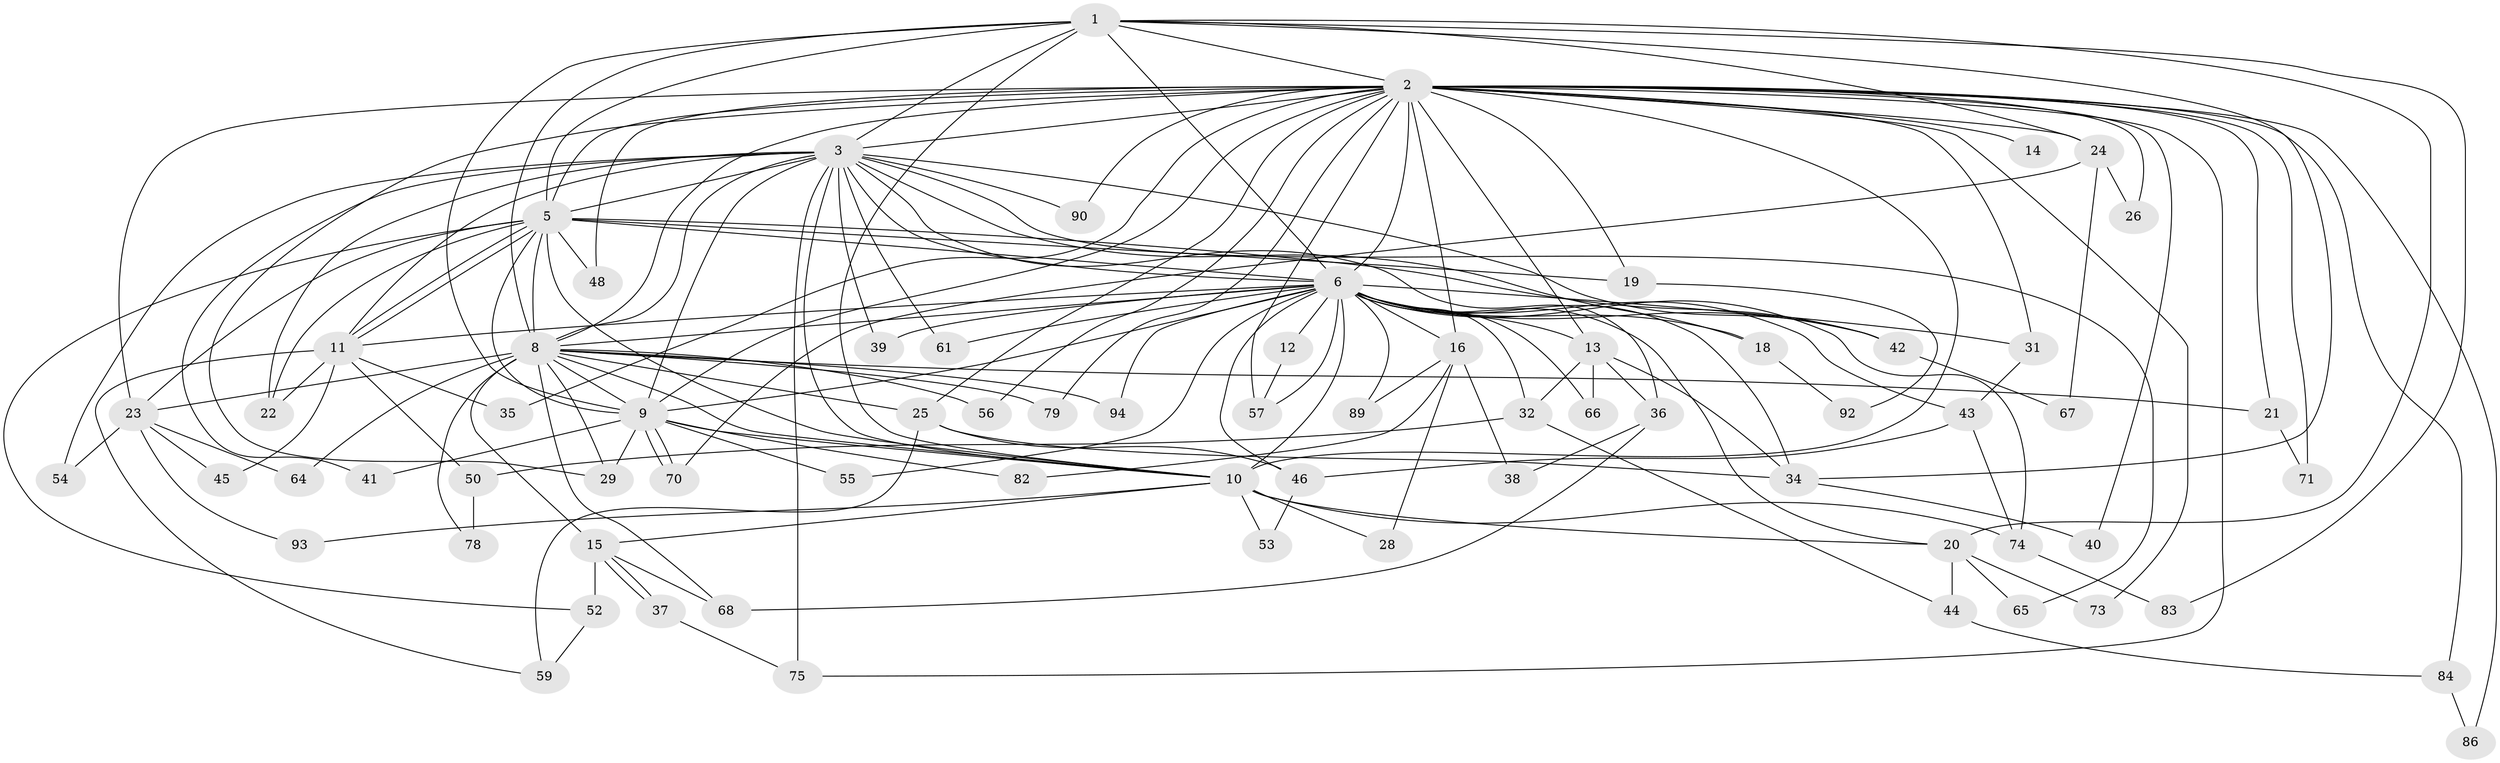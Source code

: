 // Generated by graph-tools (version 1.1) at 2025/23/03/03/25 07:23:45]
// undirected, 71 vertices, 168 edges
graph export_dot {
graph [start="1"]
  node [color=gray90,style=filled];
  1 [super="+27"];
  2 [super="+4"];
  3 [super="+88"];
  5 [super="+49"];
  6 [super="+7"];
  8 [super="+85"];
  9;
  10 [super="+76"];
  11 [super="+17"];
  12;
  13 [super="+30"];
  14;
  15;
  16;
  18;
  19 [super="+60"];
  20 [super="+72"];
  21;
  22 [super="+58"];
  23 [super="+33"];
  24 [super="+95"];
  25 [super="+77"];
  26;
  28;
  29 [super="+80"];
  31;
  32;
  34 [super="+47"];
  35;
  36;
  37;
  38;
  39;
  40;
  41;
  42;
  43;
  44;
  45;
  46 [super="+51"];
  48;
  50;
  52;
  53;
  54 [super="+69"];
  55;
  56;
  57 [super="+62"];
  59 [super="+63"];
  61;
  64;
  65;
  66;
  67;
  68;
  70;
  71;
  73;
  74 [super="+91"];
  75 [super="+81"];
  78 [super="+87"];
  79;
  82;
  83;
  84;
  86;
  89;
  90;
  92;
  93;
  94;
  1 -- 2 [weight=2];
  1 -- 3;
  1 -- 5;
  1 -- 6 [weight=3];
  1 -- 8;
  1 -- 9;
  1 -- 10;
  1 -- 20;
  1 -- 24;
  1 -- 34;
  1 -- 83;
  2 -- 3 [weight=2];
  2 -- 5 [weight=2];
  2 -- 6 [weight=4];
  2 -- 8 [weight=2];
  2 -- 9 [weight=2];
  2 -- 10 [weight=2];
  2 -- 13 [weight=2];
  2 -- 14 [weight=2];
  2 -- 23;
  2 -- 31;
  2 -- 40;
  2 -- 48;
  2 -- 56;
  2 -- 57;
  2 -- 90;
  2 -- 71;
  2 -- 73;
  2 -- 79;
  2 -- 16;
  2 -- 19 [weight=2];
  2 -- 84;
  2 -- 21;
  2 -- 86;
  2 -- 24;
  2 -- 25;
  2 -- 26;
  2 -- 29;
  2 -- 35;
  2 -- 75;
  3 -- 5;
  3 -- 6 [weight=2];
  3 -- 8;
  3 -- 9;
  3 -- 10;
  3 -- 18;
  3 -- 36;
  3 -- 39;
  3 -- 41;
  3 -- 42;
  3 -- 54 [weight=2];
  3 -- 61;
  3 -- 65;
  3 -- 75;
  3 -- 90;
  3 -- 11;
  3 -- 22;
  5 -- 6 [weight=2];
  5 -- 8;
  5 -- 9;
  5 -- 10;
  5 -- 11;
  5 -- 11;
  5 -- 19;
  5 -- 22;
  5 -- 48;
  5 -- 52;
  5 -- 42;
  5 -- 23;
  6 -- 8 [weight=2];
  6 -- 9 [weight=2];
  6 -- 10 [weight=3];
  6 -- 12 [weight=2];
  6 -- 13;
  6 -- 16;
  6 -- 18;
  6 -- 31;
  6 -- 42;
  6 -- 43;
  6 -- 55;
  6 -- 61;
  6 -- 66;
  6 -- 89;
  6 -- 74;
  6 -- 20;
  6 -- 11;
  6 -- 32;
  6 -- 39;
  6 -- 94;
  6 -- 34;
  6 -- 57;
  6 -- 46;
  8 -- 9;
  8 -- 10;
  8 -- 15;
  8 -- 21;
  8 -- 23;
  8 -- 25;
  8 -- 29;
  8 -- 56;
  8 -- 64;
  8 -- 78;
  8 -- 79;
  8 -- 94;
  8 -- 68;
  9 -- 10;
  9 -- 41;
  9 -- 55;
  9 -- 70;
  9 -- 70;
  9 -- 82;
  9 -- 29;
  10 -- 15;
  10 -- 20;
  10 -- 28;
  10 -- 53;
  10 -- 74;
  10 -- 93;
  11 -- 22;
  11 -- 35;
  11 -- 45;
  11 -- 50;
  11 -- 59;
  12 -- 57;
  13 -- 32;
  13 -- 34;
  13 -- 36;
  13 -- 66;
  15 -- 37;
  15 -- 37;
  15 -- 52;
  15 -- 68;
  16 -- 28;
  16 -- 38;
  16 -- 82;
  16 -- 89;
  18 -- 92;
  19 -- 92;
  20 -- 44;
  20 -- 65;
  20 -- 73;
  21 -- 71;
  23 -- 45;
  23 -- 54;
  23 -- 64;
  23 -- 93;
  24 -- 26;
  24 -- 67;
  24 -- 70;
  25 -- 46;
  25 -- 59;
  25 -- 34;
  31 -- 43;
  32 -- 44;
  32 -- 50;
  34 -- 40;
  36 -- 38;
  36 -- 68;
  37 -- 75;
  42 -- 67;
  43 -- 46;
  43 -- 74;
  44 -- 84;
  46 -- 53;
  50 -- 78 [weight=2];
  52 -- 59;
  74 -- 83;
  84 -- 86;
}
